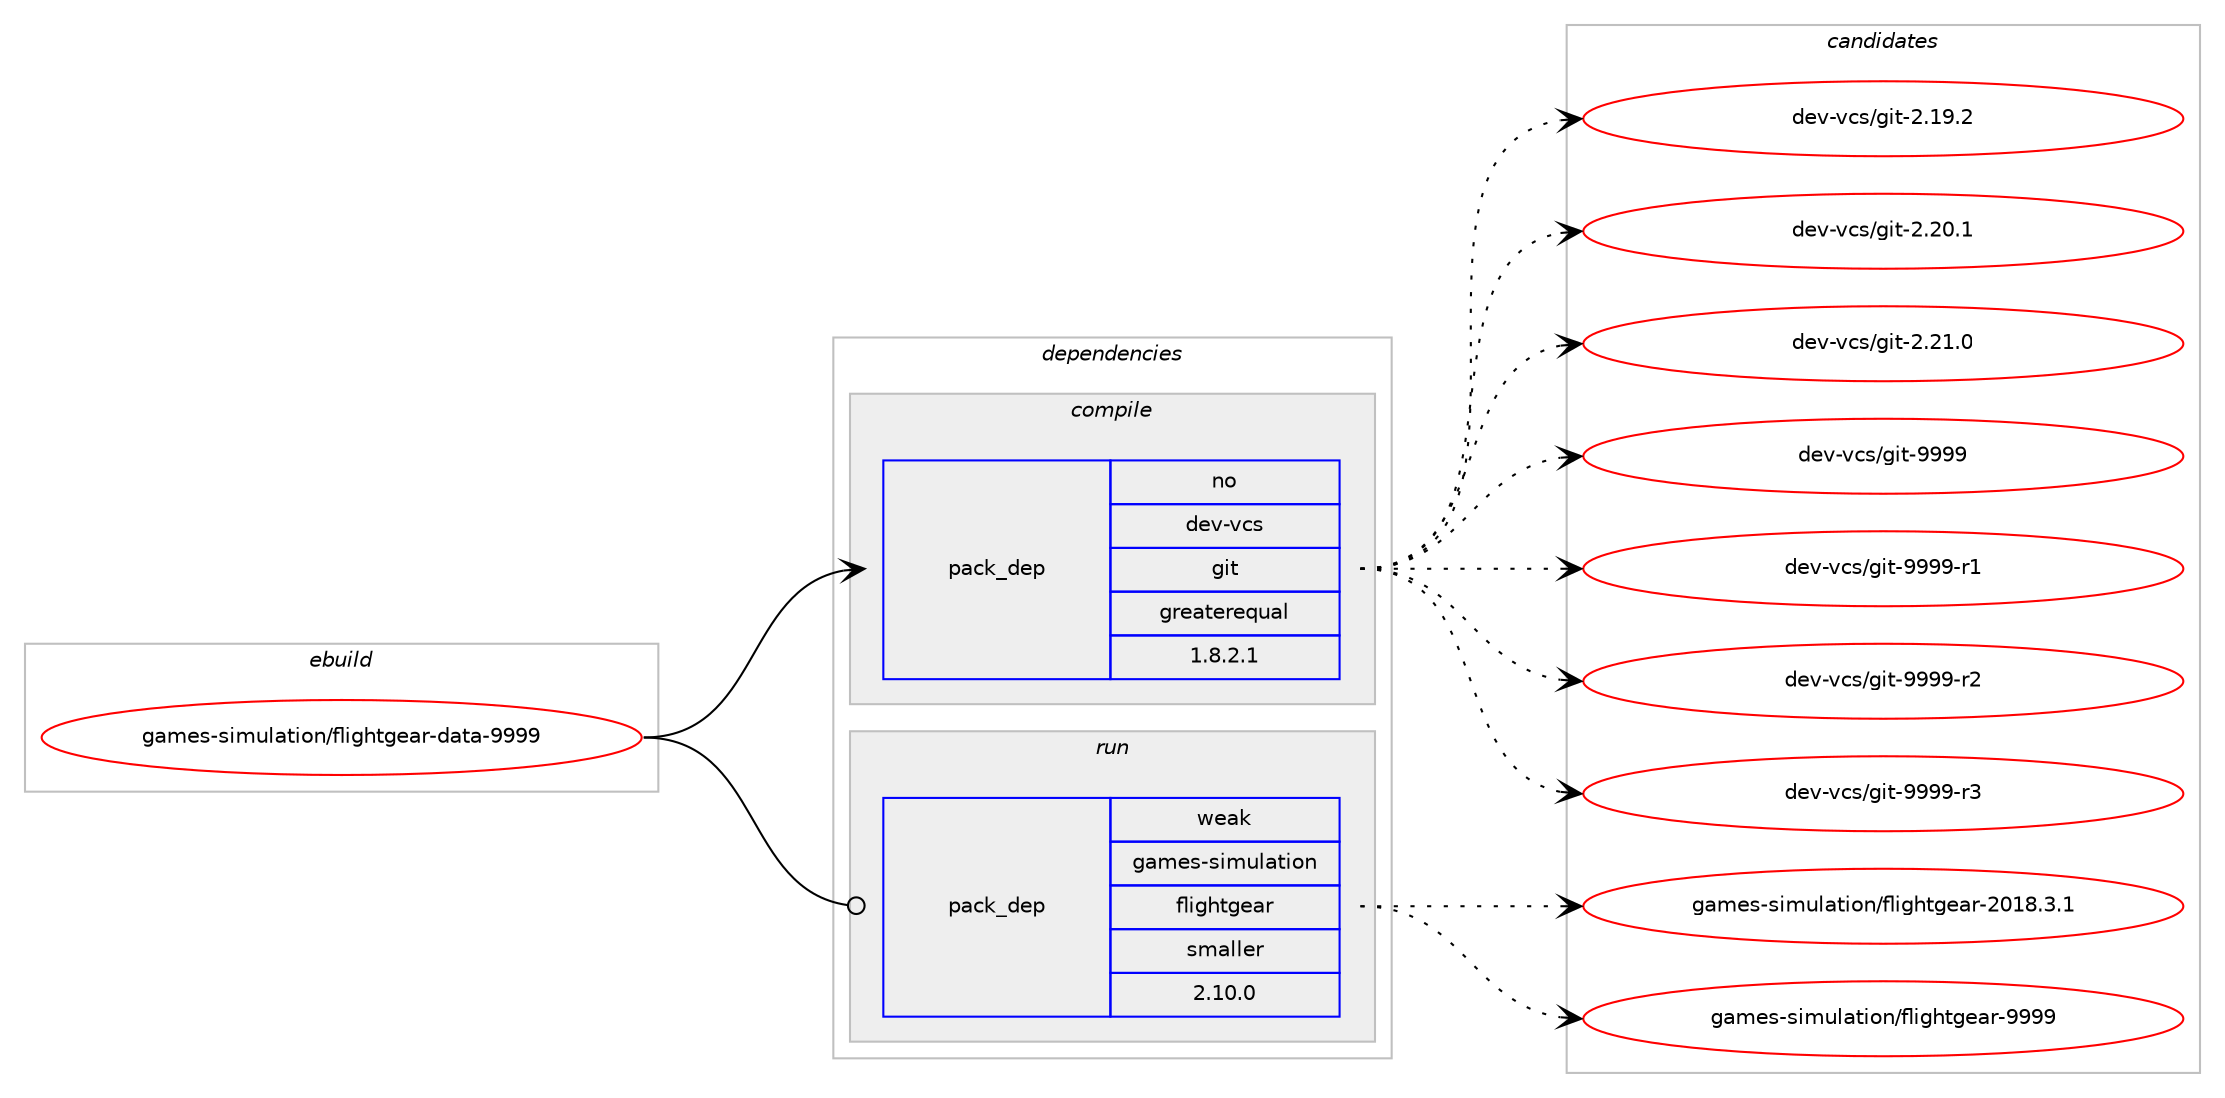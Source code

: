 digraph prolog {

# *************
# Graph options
# *************

newrank=true;
concentrate=true;
compound=true;
graph [rankdir=LR,fontname=Helvetica,fontsize=10,ranksep=1.5];#, ranksep=2.5, nodesep=0.2];
edge  [arrowhead=vee];
node  [fontname=Helvetica,fontsize=10];

# **********
# The ebuild
# **********

subgraph cluster_leftcol {
color=gray;
rank=same;
label=<<i>ebuild</i>>;
id [label="games-simulation/flightgear-data-9999", color=red, width=4, href="../games-simulation/flightgear-data-9999.svg"];
}

# ****************
# The dependencies
# ****************

subgraph cluster_midcol {
color=gray;
label=<<i>dependencies</i>>;
subgraph cluster_compile {
fillcolor="#eeeeee";
style=filled;
label=<<i>compile</i>>;
subgraph pack1109478 {
dependency1560646 [label=<<TABLE BORDER="0" CELLBORDER="1" CELLSPACING="0" CELLPADDING="4" WIDTH="220"><TR><TD ROWSPAN="6" CELLPADDING="30">pack_dep</TD></TR><TR><TD WIDTH="110">no</TD></TR><TR><TD>dev-vcs</TD></TR><TR><TD>git</TD></TR><TR><TD>greaterequal</TD></TR><TR><TD>1.8.2.1</TD></TR></TABLE>>, shape=none, color=blue];
}
id:e -> dependency1560646:w [weight=20,style="solid",arrowhead="vee"];
}
subgraph cluster_compileandrun {
fillcolor="#eeeeee";
style=filled;
label=<<i>compile and run</i>>;
}
subgraph cluster_run {
fillcolor="#eeeeee";
style=filled;
label=<<i>run</i>>;
subgraph pack1109479 {
dependency1560647 [label=<<TABLE BORDER="0" CELLBORDER="1" CELLSPACING="0" CELLPADDING="4" WIDTH="220"><TR><TD ROWSPAN="6" CELLPADDING="30">pack_dep</TD></TR><TR><TD WIDTH="110">weak</TD></TR><TR><TD>games-simulation</TD></TR><TR><TD>flightgear</TD></TR><TR><TD>smaller</TD></TR><TR><TD>2.10.0</TD></TR></TABLE>>, shape=none, color=blue];
}
id:e -> dependency1560647:w [weight=20,style="solid",arrowhead="odot"];
}
}

# **************
# The candidates
# **************

subgraph cluster_choices {
rank=same;
color=gray;
label=<<i>candidates</i>>;

subgraph choice1109478 {
color=black;
nodesep=1;
choice10010111845118991154710310511645504649574650 [label="dev-vcs/git-2.19.2", color=red, width=4,href="../dev-vcs/git-2.19.2.svg"];
choice10010111845118991154710310511645504650484649 [label="dev-vcs/git-2.20.1", color=red, width=4,href="../dev-vcs/git-2.20.1.svg"];
choice10010111845118991154710310511645504650494648 [label="dev-vcs/git-2.21.0", color=red, width=4,href="../dev-vcs/git-2.21.0.svg"];
choice1001011184511899115471031051164557575757 [label="dev-vcs/git-9999", color=red, width=4,href="../dev-vcs/git-9999.svg"];
choice10010111845118991154710310511645575757574511449 [label="dev-vcs/git-9999-r1", color=red, width=4,href="../dev-vcs/git-9999-r1.svg"];
choice10010111845118991154710310511645575757574511450 [label="dev-vcs/git-9999-r2", color=red, width=4,href="../dev-vcs/git-9999-r2.svg"];
choice10010111845118991154710310511645575757574511451 [label="dev-vcs/git-9999-r3", color=red, width=4,href="../dev-vcs/git-9999-r3.svg"];
dependency1560646:e -> choice10010111845118991154710310511645504649574650:w [style=dotted,weight="100"];
dependency1560646:e -> choice10010111845118991154710310511645504650484649:w [style=dotted,weight="100"];
dependency1560646:e -> choice10010111845118991154710310511645504650494648:w [style=dotted,weight="100"];
dependency1560646:e -> choice1001011184511899115471031051164557575757:w [style=dotted,weight="100"];
dependency1560646:e -> choice10010111845118991154710310511645575757574511449:w [style=dotted,weight="100"];
dependency1560646:e -> choice10010111845118991154710310511645575757574511450:w [style=dotted,weight="100"];
dependency1560646:e -> choice10010111845118991154710310511645575757574511451:w [style=dotted,weight="100"];
}
subgraph choice1109479 {
color=black;
nodesep=1;
choice1039710910111545115105109117108971161051111104710210810510310411610310197114455048495646514649 [label="games-simulation/flightgear-2018.3.1", color=red, width=4,href="../games-simulation/flightgear-2018.3.1.svg"];
choice10397109101115451151051091171089711610511111047102108105103104116103101971144557575757 [label="games-simulation/flightgear-9999", color=red, width=4,href="../games-simulation/flightgear-9999.svg"];
dependency1560647:e -> choice1039710910111545115105109117108971161051111104710210810510310411610310197114455048495646514649:w [style=dotted,weight="100"];
dependency1560647:e -> choice10397109101115451151051091171089711610511111047102108105103104116103101971144557575757:w [style=dotted,weight="100"];
}
}

}
